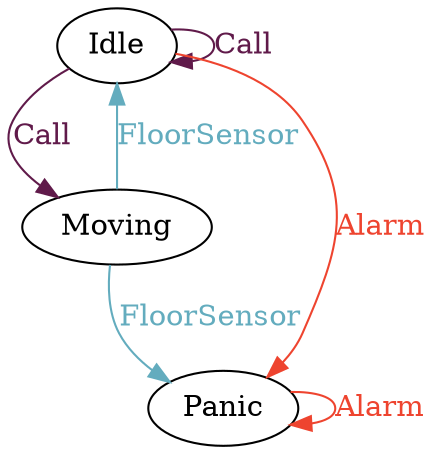 digraph "G" {
	// Colour palette from https://venngage.com/blog/color-blind-friendly-palette/

	"Idle" -> "Idle" [label="Call" color="#601A4A" fontcolor="#601A4A"]
	"Idle" -> "Moving" [label="Call" color="#601A4A" fontcolor="#601A4A"]
	"Idle" -> "Panic" [label="Alarm" color="#EE442F" fontcolor="#EE442F"]

	"Moving" -> "Panic" [label="FloorSensor" color="#63ACBE" fontcolor="#63ACBE"]
	"Moving" -> "Idle" [label="FloorSensor" color="#63ACBE" fontcolor="#63ACBE"]

	"Panic" -> "Panic" [label="Alarm" color="#EE442F" fontcolor="#EE442F"]

}